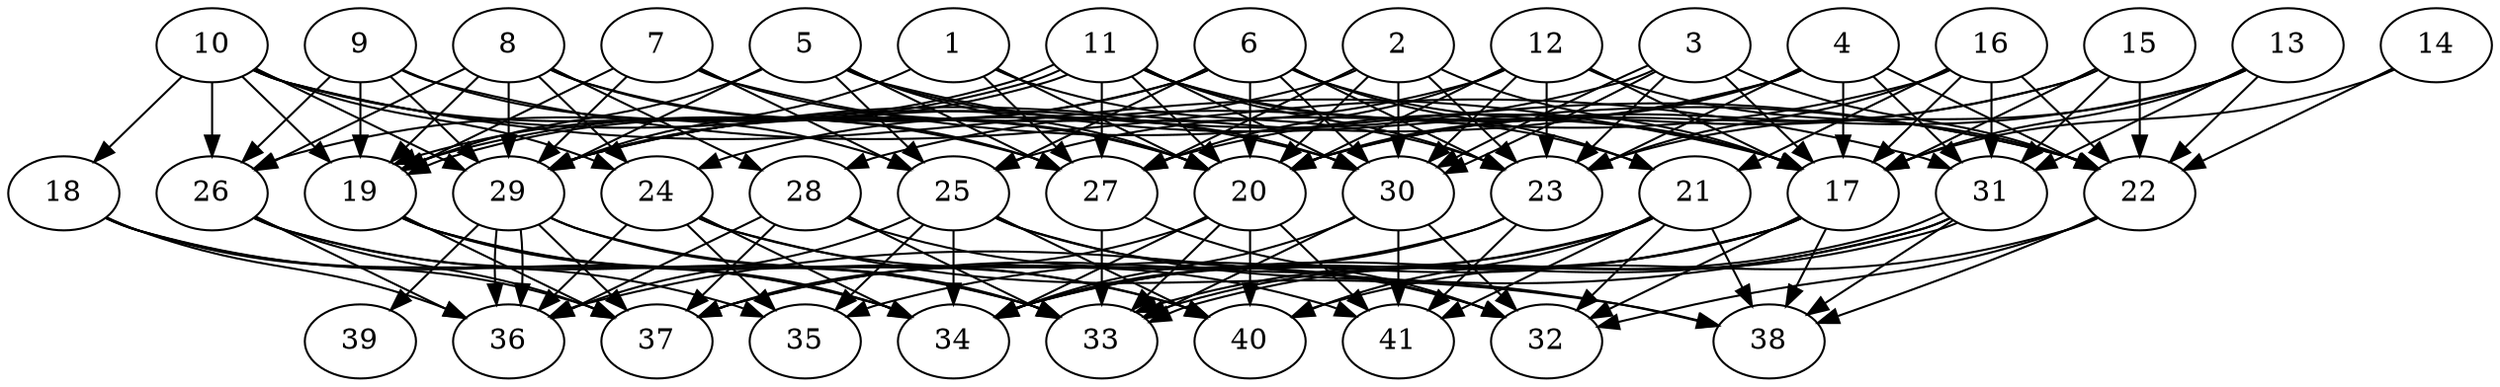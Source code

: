 // DAG (tier=3-complex, mode=data, n=41, ccr=0.516, fat=0.714, density=0.693, regular=0.339, jump=0.253, mindata=4194304, maxdata=33554432)
// DAG automatically generated by daggen at Sun Aug 24 16:33:35 2025
// /home/ermia/Project/Environments/daggen/bin/daggen --dot --ccr 0.516 --fat 0.714 --regular 0.339 --density 0.693 --jump 0.253 --mindata 4194304 --maxdata 33554432 -n 41 
digraph G {
  1 [size="12092605236520932", alpha="0.18", expect_size="6046302618260466"]
  1 -> 20 [size ="687351667884032"]
  1 -> 23 [size ="687351667884032"]
  1 -> 27 [size ="687351667884032"]
  1 -> 29 [size ="687351667884032"]
  2 [size="4113814618356824576", alpha="0.07", expect_size="2056907309178412288"]
  2 -> 17 [size ="1464954834124800"]
  2 -> 20 [size ="1464954834124800"]
  2 -> 23 [size ="1464954834124800"]
  2 -> 27 [size ="1464954834124800"]
  2 -> 29 [size ="1464954834124800"]
  2 -> 30 [size ="1464954834124800"]
  3 [size="4784898238567766032384", alpha="0.18", expect_size="2392449119283883016192"]
  3 -> 17 [size ="2271634509529088"]
  3 -> 22 [size ="2271634509529088"]
  3 -> 23 [size ="2271634509529088"]
  3 -> 29 [size ="2271634509529088"]
  3 -> 30 [size ="2271634509529088"]
  3 -> 30 [size ="2271634509529088"]
  4 [size="16262285850429282304", alpha="0.12", expect_size="8131142925214641152"]
  4 -> 17 [size ="7969141394767872"]
  4 -> 20 [size ="7969141394767872"]
  4 -> 22 [size ="7969141394767872"]
  4 -> 23 [size ="7969141394767872"]
  4 -> 25 [size ="7969141394767872"]
  4 -> 29 [size ="7969141394767872"]
  4 -> 31 [size ="7969141394767872"]
  5 [size="6200828377214577664", alpha="0.02", expect_size="3100414188607288832"]
  5 -> 19 [size ="2849624909938688"]
  5 -> 20 [size ="2849624909938688"]
  5 -> 22 [size ="2849624909938688"]
  5 -> 25 [size ="2849624909938688"]
  5 -> 27 [size ="2849624909938688"]
  5 -> 29 [size ="2849624909938688"]
  5 -> 30 [size ="2849624909938688"]
  6 [size="4229607304189983", alpha="0.08", expect_size="2114803652094991"]
  6 -> 17 [size ="268259504947200"]
  6 -> 19 [size ="268259504947200"]
  6 -> 20 [size ="268259504947200"]
  6 -> 21 [size ="268259504947200"]
  6 -> 23 [size ="268259504947200"]
  6 -> 25 [size ="268259504947200"]
  6 -> 29 [size ="268259504947200"]
  6 -> 30 [size ="268259504947200"]
  7 [size="12452064637929652224000", alpha="0.01", expect_size="6226032318964826112000"]
  7 -> 19 [size ="4297846475980800"]
  7 -> 20 [size ="4297846475980800"]
  7 -> 22 [size ="4297846475980800"]
  7 -> 25 [size ="4297846475980800"]
  7 -> 29 [size ="4297846475980800"]
  8 [size="36584633879541229551616", alpha="0.03", expect_size="18292316939770614775808"]
  8 -> 19 [size ="8816356216537088"]
  8 -> 20 [size ="8816356216537088"]
  8 -> 24 [size ="8816356216537088"]
  8 -> 26 [size ="8816356216537088"]
  8 -> 27 [size ="8816356216537088"]
  8 -> 28 [size ="8816356216537088"]
  8 -> 29 [size ="8816356216537088"]
  9 [size="23184238284499787776", alpha="0.06", expect_size="11592119142249893888"]
  9 -> 19 [size ="8724135551172608"]
  9 -> 25 [size ="8724135551172608"]
  9 -> 26 [size ="8724135551172608"]
  9 -> 29 [size ="8724135551172608"]
  9 -> 31 [size ="8724135551172608"]
  10 [size="294927299925162816", alpha="0.03", expect_size="147463649962581408"]
  10 -> 17 [size ="5165572476108800"]
  10 -> 18 [size ="5165572476108800"]
  10 -> 19 [size ="5165572476108800"]
  10 -> 24 [size ="5165572476108800"]
  10 -> 26 [size ="5165572476108800"]
  10 -> 27 [size ="5165572476108800"]
  10 -> 29 [size ="5165572476108800"]
  10 -> 30 [size ="5165572476108800"]
  11 [size="7249811464750634", alpha="0.19", expect_size="3624905732375317"]
  11 -> 17 [size ="214523961147392"]
  11 -> 19 [size ="214523961147392"]
  11 -> 19 [size ="214523961147392"]
  11 -> 20 [size ="214523961147392"]
  11 -> 21 [size ="214523961147392"]
  11 -> 23 [size ="214523961147392"]
  11 -> 26 [size ="214523961147392"]
  11 -> 27 [size ="214523961147392"]
  11 -> 30 [size ="214523961147392"]
  12 [size="179131449373360128000", alpha="0.11", expect_size="89565724686680064000"]
  12 -> 17 [size ="254216975155200"]
  12 -> 20 [size ="254216975155200"]
  12 -> 22 [size ="254216975155200"]
  12 -> 23 [size ="254216975155200"]
  12 -> 24 [size ="254216975155200"]
  12 -> 27 [size ="254216975155200"]
  12 -> 30 [size ="254216975155200"]
  13 [size="473396492416208338944", alpha="0.04", expect_size="236698246208104169472"]
  13 -> 17 [size ="485929588359168"]
  13 -> 20 [size ="485929588359168"]
  13 -> 22 [size ="485929588359168"]
  13 -> 23 [size ="485929588359168"]
  13 -> 31 [size ="485929588359168"]
  14 [size="14953719904795002880", alpha="0.12", expect_size="7476859952397501440"]
  14 -> 17 [size ="8021454809464832"]
  14 -> 22 [size ="8021454809464832"]
  15 [size="365612094588942720", alpha="0.17", expect_size="182806047294471360"]
  15 -> 17 [size ="6884596889157632"]
  15 -> 20 [size ="6884596889157632"]
  15 -> 22 [size ="6884596889157632"]
  15 -> 27 [size ="6884596889157632"]
  15 -> 31 [size ="6884596889157632"]
  16 [size="117720997948672000", alpha="0.12", expect_size="58860498974336000"]
  16 -> 17 [size ="3971985755340800"]
  16 -> 21 [size ="3971985755340800"]
  16 -> 22 [size ="3971985755340800"]
  16 -> 23 [size ="3971985755340800"]
  16 -> 28 [size ="3971985755340800"]
  16 -> 31 [size ="3971985755340800"]
  17 [size="8871428999206615", alpha="0.18", expect_size="4435714499603307"]
  17 -> 32 [size ="780197049663488"]
  17 -> 33 [size ="780197049663488"]
  17 -> 34 [size ="780197049663488"]
  17 -> 35 [size ="780197049663488"]
  17 -> 38 [size ="780197049663488"]
  18 [size="318432006777251904", alpha="0.19", expect_size="159216003388625952"]
  18 -> 34 [size ="8039623150272512"]
  18 -> 35 [size ="8039623150272512"]
  18 -> 36 [size ="8039623150272512"]
  18 -> 37 [size ="8039623150272512"]
  19 [size="2907363759485176", alpha="0.01", expect_size="1453681879742588"]
  19 -> 33 [size ="194402601402368"]
  19 -> 34 [size ="194402601402368"]
  19 -> 37 [size ="194402601402368"]
  19 -> 40 [size ="194402601402368"]
  20 [size="6319512671310255104", alpha="0.14", expect_size="3159756335655127552"]
  20 -> 33 [size ="3661773764820992"]
  20 -> 34 [size ="3661773764820992"]
  20 -> 37 [size ="3661773764820992"]
  20 -> 40 [size ="3661773764820992"]
  20 -> 41 [size ="3661773764820992"]
  21 [size="1340828973988745216", alpha="0.04", expect_size="670414486994372608"]
  21 -> 32 [size ="1273656479055872"]
  21 -> 34 [size ="1273656479055872"]
  21 -> 37 [size ="1273656479055872"]
  21 -> 38 [size ="1273656479055872"]
  21 -> 40 [size ="1273656479055872"]
  21 -> 41 [size ="1273656479055872"]
  22 [size="202776362574445568", alpha="0.13", expect_size="101388181287222784"]
  22 -> 32 [size ="5882899953876992"]
  22 -> 38 [size ="5882899953876992"]
  22 -> 40 [size ="5882899953876992"]
  23 [size="1941799413048721664", alpha="0.18", expect_size="970899706524360832"]
  23 -> 34 [size ="1222093517619200"]
  23 -> 37 [size ="1222093517619200"]
  23 -> 41 [size ="1222093517619200"]
  24 [size="11769626155970152448", alpha="0.01", expect_size="5884813077985076224"]
  24 -> 34 [size ="6739259490828288"]
  24 -> 35 [size ="6739259490828288"]
  24 -> 36 [size ="6739259490828288"]
  24 -> 38 [size ="6739259490828288"]
  24 -> 41 [size ="6739259490828288"]
  25 [size="97779976205272400", alpha="0.10", expect_size="48889988102636200"]
  25 -> 32 [size ="3275395747020800"]
  25 -> 34 [size ="3275395747020800"]
  25 -> 35 [size ="3275395747020800"]
  25 -> 36 [size ="3275395747020800"]
  25 -> 38 [size ="3275395747020800"]
  25 -> 40 [size ="3275395747020800"]
  26 [size="3900484242730170880", alpha="0.20", expect_size="1950242121365085440"]
  26 -> 33 [size ="8306165507162112"]
  26 -> 34 [size ="8306165507162112"]
  26 -> 36 [size ="8306165507162112"]
  26 -> 37 [size ="8306165507162112"]
  27 [size="17572282591463654", alpha="0.15", expect_size="8786141295731827"]
  27 -> 32 [size ="589225565093888"]
  27 -> 33 [size ="589225565093888"]
  28 [size="16448298917275959296", alpha="0.03", expect_size="8224149458637979648"]
  28 -> 32 [size ="7209403388264448"]
  28 -> 33 [size ="7209403388264448"]
  28 -> 36 [size ="7209403388264448"]
  28 -> 37 [size ="7209403388264448"]
  29 [size="210941448229474112", alpha="0.14", expect_size="105470724114737056"]
  29 -> 33 [size ="7979486897242112"]
  29 -> 36 [size ="7979486897242112"]
  29 -> 36 [size ="7979486897242112"]
  29 -> 37 [size ="7979486897242112"]
  29 -> 39 [size ="7979486897242112"]
  29 -> 40 [size ="7979486897242112"]
  30 [size="21337055767450452230144", alpha="0.02", expect_size="10668527883725226115072"]
  30 -> 32 [size ="6154313969696768"]
  30 -> 33 [size ="6154313969696768"]
  30 -> 34 [size ="6154313969696768"]
  30 -> 41 [size ="6154313969696768"]
  31 [size="11682233979162906624", alpha="0.10", expect_size="5841116989581453312"]
  31 -> 33 [size ="4371068152184832"]
  31 -> 33 [size ="4371068152184832"]
  31 -> 34 [size ="4371068152184832"]
  31 -> 36 [size ="4371068152184832"]
  31 -> 38 [size ="4371068152184832"]
  32 [size="49996554899307536", alpha="0.17", expect_size="24998277449653768"]
  33 [size="245524044183908288", alpha="0.16", expect_size="122762022091954144"]
  34 [size="159619438214245312", alpha="0.13", expect_size="79809719107122656"]
  35 [size="941394851051459313664", alpha="0.01", expect_size="470697425525729656832"]
  36 [size="8190073257887691776", alpha="0.09", expect_size="4095036628943845888"]
  37 [size="30294876606914788", alpha="0.20", expect_size="15147438303457394"]
  38 [size="11742057149504716800", alpha="0.09", expect_size="5871028574752358400"]
  39 [size="787059937493727872", alpha="0.13", expect_size="393529968746863936"]
  40 [size="5024941453707853824", alpha="0.07", expect_size="2512470726853926912"]
  41 [size="377622872357961856", alpha="0.10", expect_size="188811436178980928"]
}